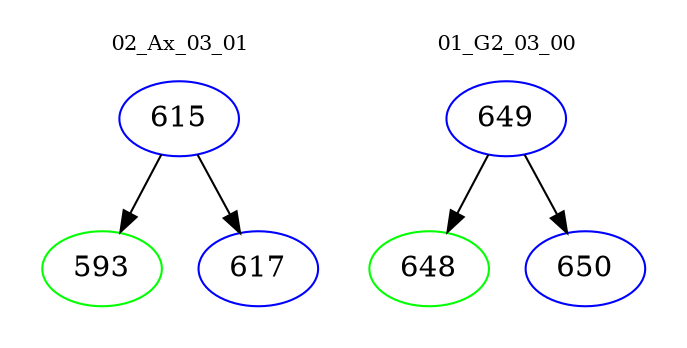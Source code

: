 digraph{
subgraph cluster_0 {
color = white
label = "02_Ax_03_01";
fontsize=10;
T0_615 [label="615", color="blue"]
T0_615 -> T0_593 [color="black"]
T0_593 [label="593", color="green"]
T0_615 -> T0_617 [color="black"]
T0_617 [label="617", color="blue"]
}
subgraph cluster_1 {
color = white
label = "01_G2_03_00";
fontsize=10;
T1_649 [label="649", color="blue"]
T1_649 -> T1_648 [color="black"]
T1_648 [label="648", color="green"]
T1_649 -> T1_650 [color="black"]
T1_650 [label="650", color="blue"]
}
}
